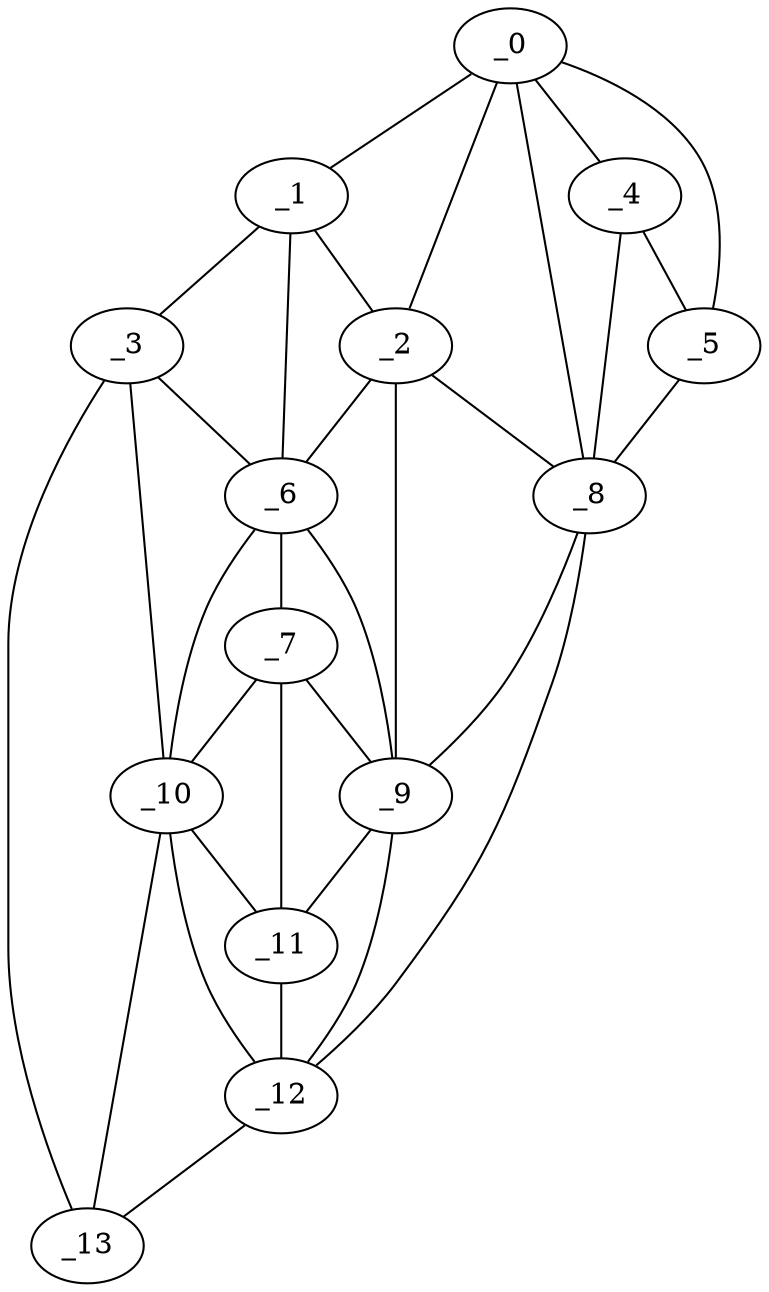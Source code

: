 graph "obj50__340.gxl" {
	_0	 [x=47,
		y=39];
	_1	 [x=65,
		y=89];
	_0 -- _1	 [valence=1];
	_2	 [x=68,
		y=80];
	_0 -- _2	 [valence=1];
	_4	 [x=71,
		y=17];
	_0 -- _4	 [valence=2];
	_5	 [x=73,
		y=10];
	_0 -- _5	 [valence=1];
	_8	 [x=83,
		y=38];
	_0 -- _8	 [valence=2];
	_1 -- _2	 [valence=2];
	_3	 [x=69,
		y=98];
	_1 -- _3	 [valence=1];
	_6	 [x=76,
		y=88];
	_1 -- _6	 [valence=2];
	_2 -- _6	 [valence=1];
	_2 -- _8	 [valence=2];
	_9	 [x=87,
		y=78];
	_2 -- _9	 [valence=1];
	_3 -- _6	 [valence=2];
	_10	 [x=87,
		y=95];
	_3 -- _10	 [valence=2];
	_13	 [x=98,
		y=115];
	_3 -- _13	 [valence=1];
	_4 -- _5	 [valence=1];
	_4 -- _8	 [valence=2];
	_5 -- _8	 [valence=1];
	_7	 [x=82,
		y=87];
	_6 -- _7	 [valence=2];
	_6 -- _9	 [valence=1];
	_6 -- _10	 [valence=2];
	_7 -- _9	 [valence=2];
	_7 -- _10	 [valence=2];
	_11	 [x=91,
		y=84];
	_7 -- _11	 [valence=2];
	_8 -- _9	 [valence=2];
	_12	 [x=95,
		y=83];
	_8 -- _12	 [valence=1];
	_9 -- _11	 [valence=1];
	_9 -- _12	 [valence=1];
	_10 -- _11	 [valence=1];
	_10 -- _12	 [valence=2];
	_10 -- _13	 [valence=1];
	_11 -- _12	 [valence=2];
	_12 -- _13	 [valence=1];
}
